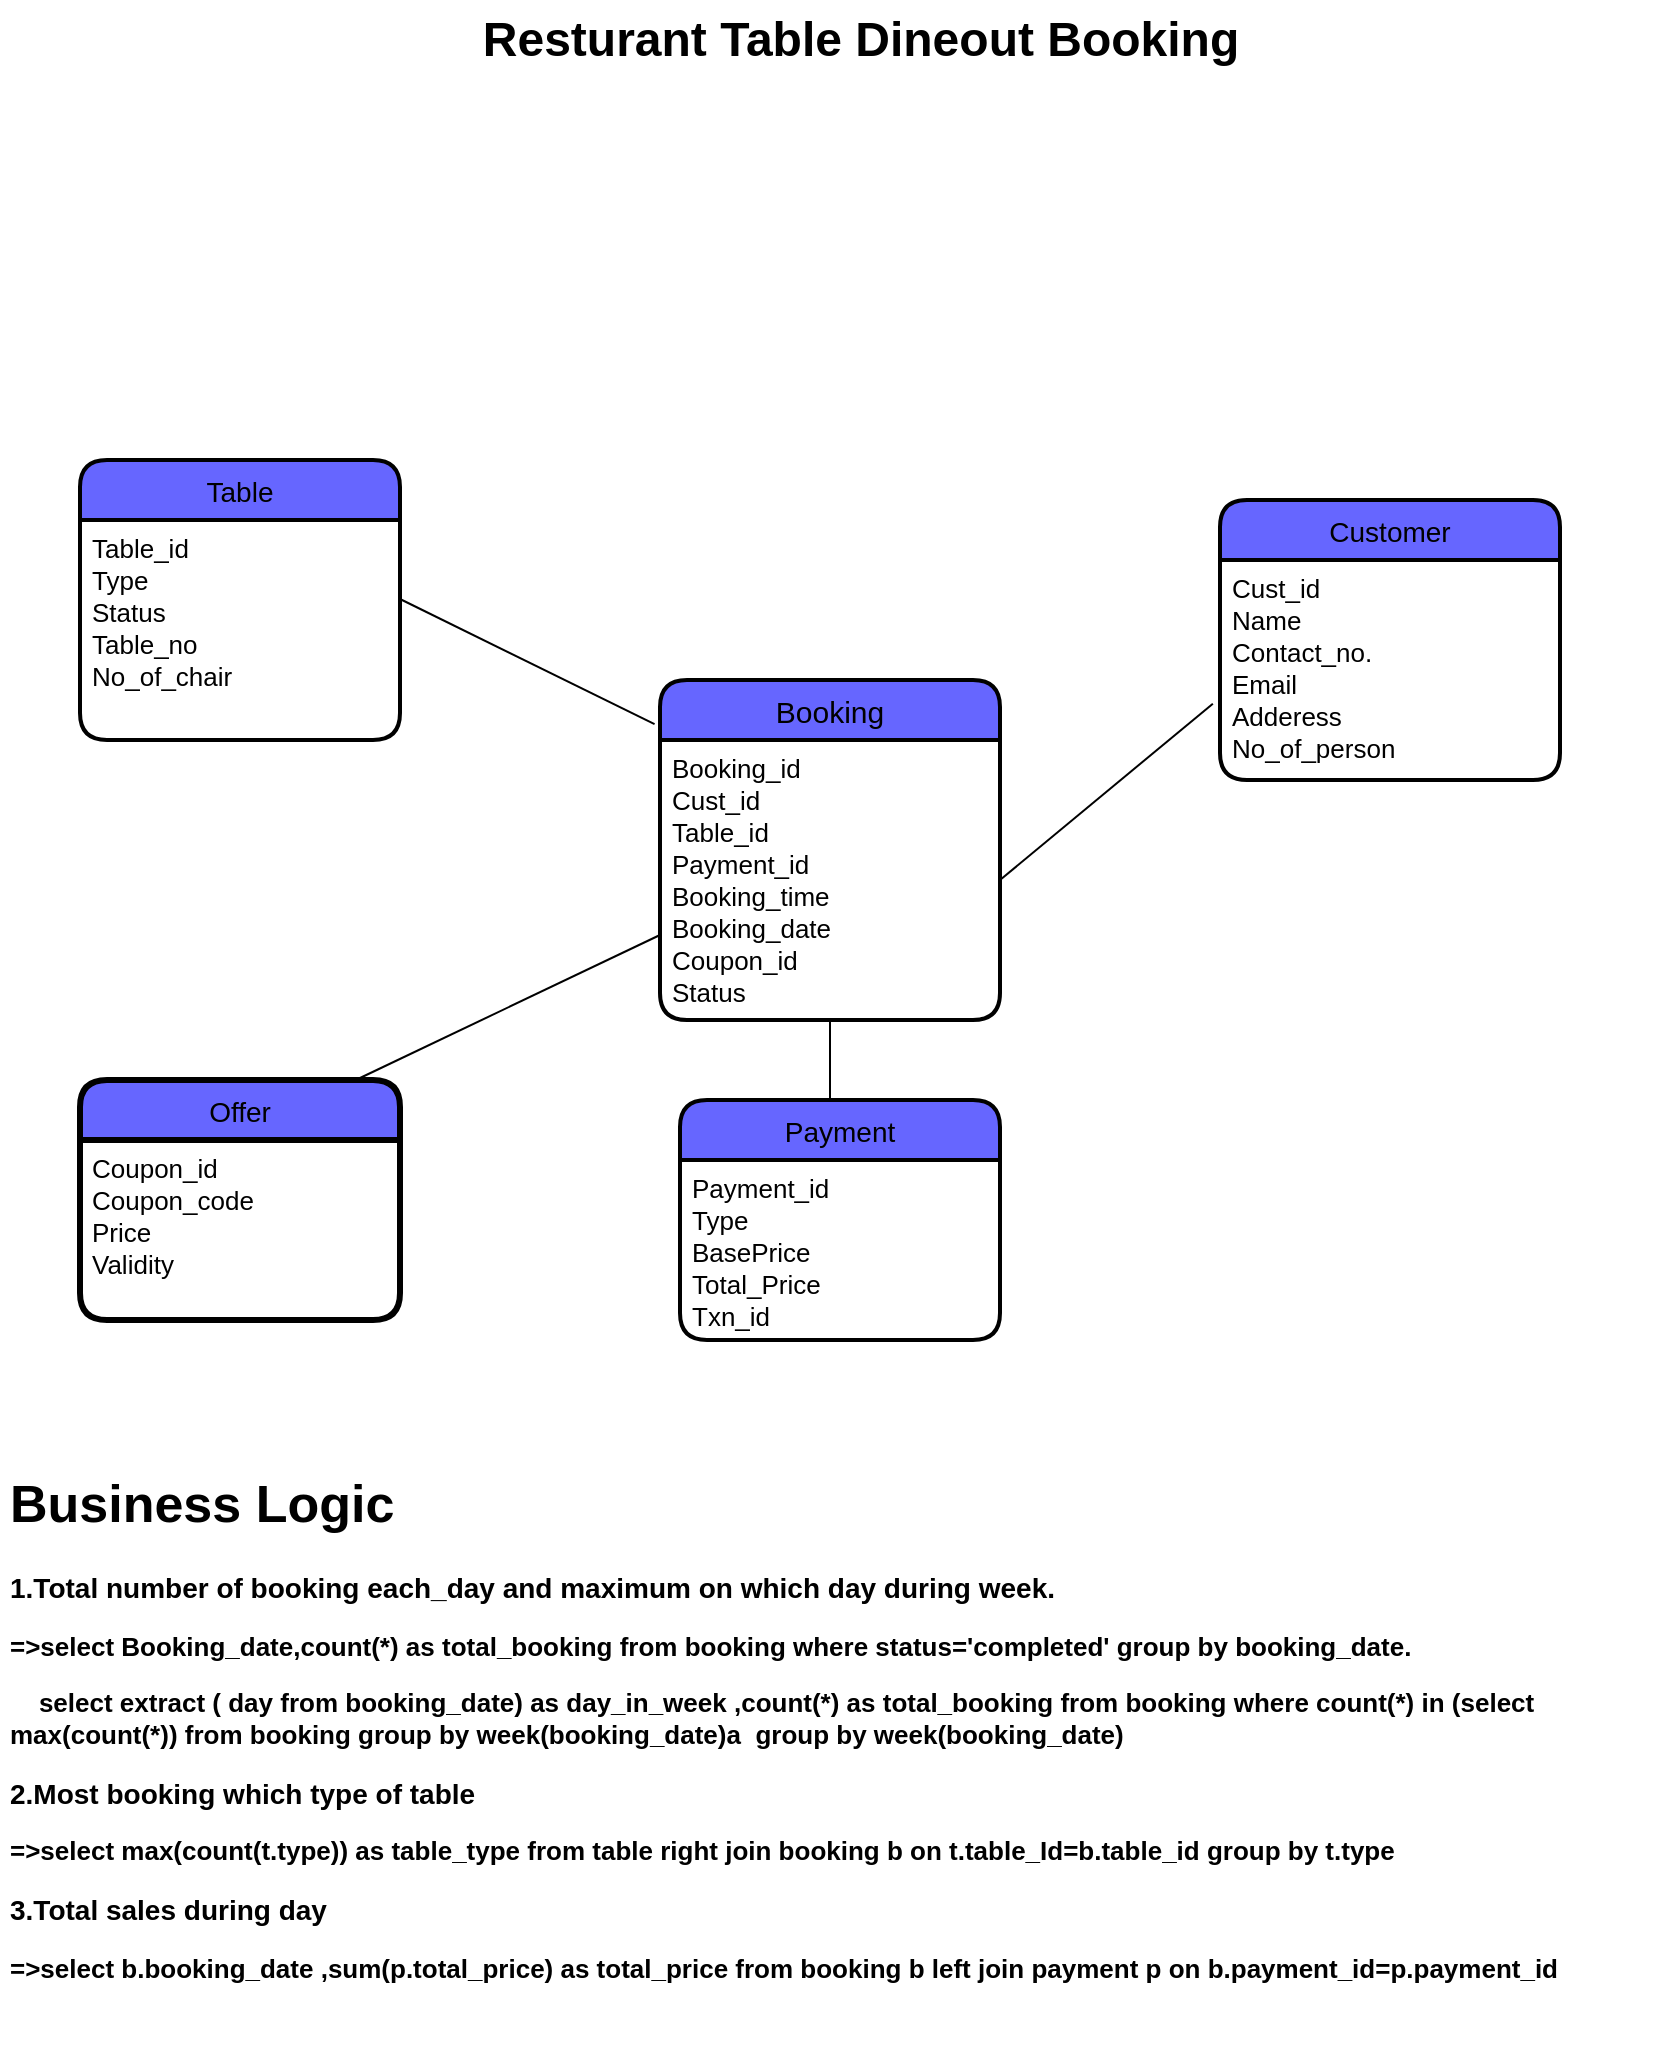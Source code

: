 <mxfile version="20.7.4" type="github">
  <diagram id="9v5U3rUsqMty6VWqnnN-" name="Page-1">
    <mxGraphModel dx="1050" dy="581" grid="1" gridSize="10" guides="1" tooltips="1" connect="1" arrows="1" fold="1" page="1" pageScale="1" pageWidth="850" pageHeight="1100" math="0" shadow="0">
      <root>
        <mxCell id="0" />
        <mxCell id="1" parent="0" />
        <mxCell id="nf0f4i7ak3uYKai9TJzF-1" value="Booking" style="swimlane;childLayout=stackLayout;horizontal=1;startSize=30;horizontalStack=0;rounded=1;fontSize=15;fontStyle=0;strokeWidth=2;resizeParent=0;resizeLast=1;shadow=0;dashed=0;align=center;fillColor=#6666FF;" vertex="1" parent="1">
          <mxGeometry x="340" y="350" width="170" height="170" as="geometry" />
        </mxCell>
        <mxCell id="nf0f4i7ak3uYKai9TJzF-2" value="Booking_id&#xa;Cust_id&#xa;Table_id&#xa;Payment_id&#xa;Booking_time&#xa;Booking_date&#xa;Coupon_id&#xa;Status" style="align=left;strokeColor=none;fillColor=none;spacingLeft=4;fontSize=13;verticalAlign=top;resizable=0;rotatable=0;part=1;" vertex="1" parent="nf0f4i7ak3uYKai9TJzF-1">
          <mxGeometry y="30" width="170" height="140" as="geometry" />
        </mxCell>
        <mxCell id="nf0f4i7ak3uYKai9TJzF-3" value="Table" style="swimlane;childLayout=stackLayout;horizontal=1;startSize=30;horizontalStack=0;rounded=1;fontSize=14;fontStyle=0;strokeWidth=2;resizeParent=0;resizeLast=1;shadow=0;dashed=0;align=center;fillColor=#6666FF;" vertex="1" parent="1">
          <mxGeometry x="50" y="240" width="160" height="140" as="geometry" />
        </mxCell>
        <mxCell id="nf0f4i7ak3uYKai9TJzF-4" value="Table_id&#xa;Type&#xa;Status&#xa;Table_no&#xa;No_of_chair&#xa;" style="align=left;strokeColor=none;fillColor=none;spacingLeft=4;fontSize=13;verticalAlign=top;resizable=0;rotatable=0;part=1;" vertex="1" parent="nf0f4i7ak3uYKai9TJzF-3">
          <mxGeometry y="30" width="160" height="110" as="geometry" />
        </mxCell>
        <mxCell id="nf0f4i7ak3uYKai9TJzF-5" value="Offer" style="swimlane;childLayout=stackLayout;horizontal=1;startSize=30;horizontalStack=0;rounded=1;fontSize=14;fontStyle=0;strokeWidth=3;resizeParent=0;resizeLast=1;shadow=0;dashed=0;align=center;fillColor=#6666FF;" vertex="1" parent="1">
          <mxGeometry x="50" y="550" width="160" height="120" as="geometry" />
        </mxCell>
        <mxCell id="nf0f4i7ak3uYKai9TJzF-6" value="Coupon_id&#xa;Coupon_code&#xa;Price&#xa;Validity" style="align=left;strokeColor=none;fillColor=none;spacingLeft=4;fontSize=13;verticalAlign=top;resizable=0;rotatable=0;part=1;" vertex="1" parent="nf0f4i7ak3uYKai9TJzF-5">
          <mxGeometry y="30" width="160" height="90" as="geometry" />
        </mxCell>
        <mxCell id="nf0f4i7ak3uYKai9TJzF-8" value="Customer" style="swimlane;childLayout=stackLayout;horizontal=1;startSize=30;horizontalStack=0;rounded=1;fontSize=14;fontStyle=0;strokeWidth=2;resizeParent=0;resizeLast=1;shadow=0;dashed=0;align=center;fillColor=#6666FF;" vertex="1" parent="1">
          <mxGeometry x="620" y="260" width="170" height="140" as="geometry" />
        </mxCell>
        <mxCell id="nf0f4i7ak3uYKai9TJzF-9" value="Cust_id&#xa;Name&#xa;Contact_no.&#xa;Email&#xa;Adderess&#xa;No_of_person" style="align=left;strokeColor=none;fillColor=none;spacingLeft=4;fontSize=13;verticalAlign=top;resizable=0;rotatable=0;part=1;strokeWidth=3;" vertex="1" parent="nf0f4i7ak3uYKai9TJzF-8">
          <mxGeometry y="30" width="170" height="110" as="geometry" />
        </mxCell>
        <mxCell id="nf0f4i7ak3uYKai9TJzF-10" value="Payment" style="swimlane;childLayout=stackLayout;horizontal=1;startSize=30;horizontalStack=0;rounded=1;fontSize=14;fontStyle=0;strokeWidth=2;resizeParent=0;resizeLast=1;shadow=0;dashed=0;align=center;fillColor=#6666FF;" vertex="1" parent="1">
          <mxGeometry x="350" y="560" width="160" height="120" as="geometry" />
        </mxCell>
        <mxCell id="nf0f4i7ak3uYKai9TJzF-11" value="Payment_id&#xa;Type&#xa;BasePrice&#xa;Total_Price&#xa;Txn_id" style="align=left;strokeColor=none;fillColor=none;spacingLeft=4;fontSize=13;verticalAlign=top;resizable=0;rotatable=0;part=1;strokeWidth=3;" vertex="1" parent="nf0f4i7ak3uYKai9TJzF-10">
          <mxGeometry y="30" width="160" height="90" as="geometry" />
        </mxCell>
        <mxCell id="nf0f4i7ak3uYKai9TJzF-14" value="" style="endArrow=none;html=1;rounded=0;fontSize=13;entryX=-0.016;entryY=0.13;entryDx=0;entryDy=0;entryPerimeter=0;" edge="1" parent="1" target="nf0f4i7ak3uYKai9TJzF-1">
          <mxGeometry relative="1" as="geometry">
            <mxPoint x="210" y="309.5" as="sourcePoint" />
            <mxPoint x="370" y="309.5" as="targetPoint" />
          </mxGeometry>
        </mxCell>
        <mxCell id="nf0f4i7ak3uYKai9TJzF-19" value="" style="endArrow=none;html=1;rounded=0;fontSize=13;entryX=0;entryY=0.75;entryDx=0;entryDy=0;" edge="1" parent="1" target="nf0f4i7ak3uYKai9TJzF-1">
          <mxGeometry relative="1" as="geometry">
            <mxPoint x="190" y="549" as="sourcePoint" />
            <mxPoint x="350" y="549" as="targetPoint" />
          </mxGeometry>
        </mxCell>
        <mxCell id="nf0f4i7ak3uYKai9TJzF-21" value="" style="endArrow=none;html=1;rounded=0;fontSize=13;exitX=0.5;exitY=1;exitDx=0;exitDy=0;" edge="1" parent="1" source="nf0f4i7ak3uYKai9TJzF-2">
          <mxGeometry relative="1" as="geometry">
            <mxPoint x="340" y="450" as="sourcePoint" />
            <mxPoint x="425" y="560" as="targetPoint" />
          </mxGeometry>
        </mxCell>
        <mxCell id="nf0f4i7ak3uYKai9TJzF-22" value="" style="endArrow=none;html=1;rounded=0;fontSize=13;entryX=-0.021;entryY=0.653;entryDx=0;entryDy=0;entryPerimeter=0;exitX=1;exitY=0.5;exitDx=0;exitDy=0;" edge="1" parent="1" source="nf0f4i7ak3uYKai9TJzF-2" target="nf0f4i7ak3uYKai9TJzF-9">
          <mxGeometry relative="1" as="geometry">
            <mxPoint x="500" y="440" as="sourcePoint" />
            <mxPoint x="660" y="440" as="targetPoint" />
          </mxGeometry>
        </mxCell>
        <mxCell id="nf0f4i7ak3uYKai9TJzF-23" value="Resturant Table Dineout Booking" style="text;strokeColor=none;fillColor=none;html=1;fontSize=24;fontStyle=1;verticalAlign=middle;align=center;strokeWidth=3;" vertex="1" parent="1">
          <mxGeometry x="390" y="10" width="100" height="40" as="geometry" />
        </mxCell>
        <mxCell id="nf0f4i7ak3uYKai9TJzF-27" value="&lt;h1&gt;Business Logic&lt;/h1&gt;&lt;p&gt;&lt;b&gt;&lt;font style=&quot;font-size: 14px;&quot;&gt;1.Total number of booking each_day and maximum on which day during week.&lt;/font&gt;&lt;/b&gt;&lt;/p&gt;&lt;p&gt;&lt;b&gt;=&amp;gt;select Booking_date,count(*) as total_booking from booking where status=&#39;completed&#39; group by booking_date.&lt;/b&gt;&lt;/p&gt;&lt;p&gt;&amp;nbsp; &amp;nbsp; &lt;b&gt;select extract ( day from booking_date) as day_in_week ,count(*) as total_booking from booking where count(*) in (select max(count(*)) from booking group by week(booking_date)a&amp;nbsp;&amp;nbsp;&lt;span style=&quot;background-color: initial;&quot;&gt;group by week(booking_date)&lt;/span&gt;&lt;/b&gt;&lt;/p&gt;&lt;p&gt;&lt;b&gt;&lt;font style=&quot;font-size: 14px;&quot;&gt;2.Most booking which type of table&lt;/font&gt;&lt;/b&gt;&lt;/p&gt;&lt;p&gt;&lt;b&gt;=&amp;gt;select max(count(t.type)) as table_type from table right join booking b on t.table_Id=b.table_id group by t.type&lt;/b&gt;&lt;/p&gt;&lt;p&gt;&lt;font style=&quot;font-size: 14px;&quot;&gt;&lt;b&gt;3.Total sales during day&lt;/b&gt;&lt;/font&gt;&lt;/p&gt;&lt;p&gt;&lt;b&gt;=&amp;gt;select b.booking_date ,sum(p.total_price) as total_price from booking b left join payment p on b.payment_id=p.payment_id&lt;/b&gt;&lt;/p&gt;&lt;p&gt;&lt;span style=&quot;background-color: initial;&quot;&gt;&lt;br&gt;&lt;/span&gt;&lt;/p&gt;" style="text;html=1;strokeColor=none;fillColor=none;spacing=5;spacingTop=-20;whiteSpace=wrap;overflow=hidden;rounded=0;strokeWidth=3;fontSize=13;" vertex="1" parent="1">
          <mxGeometry x="10" y="740" width="830" height="300" as="geometry" />
        </mxCell>
      </root>
    </mxGraphModel>
  </diagram>
</mxfile>
